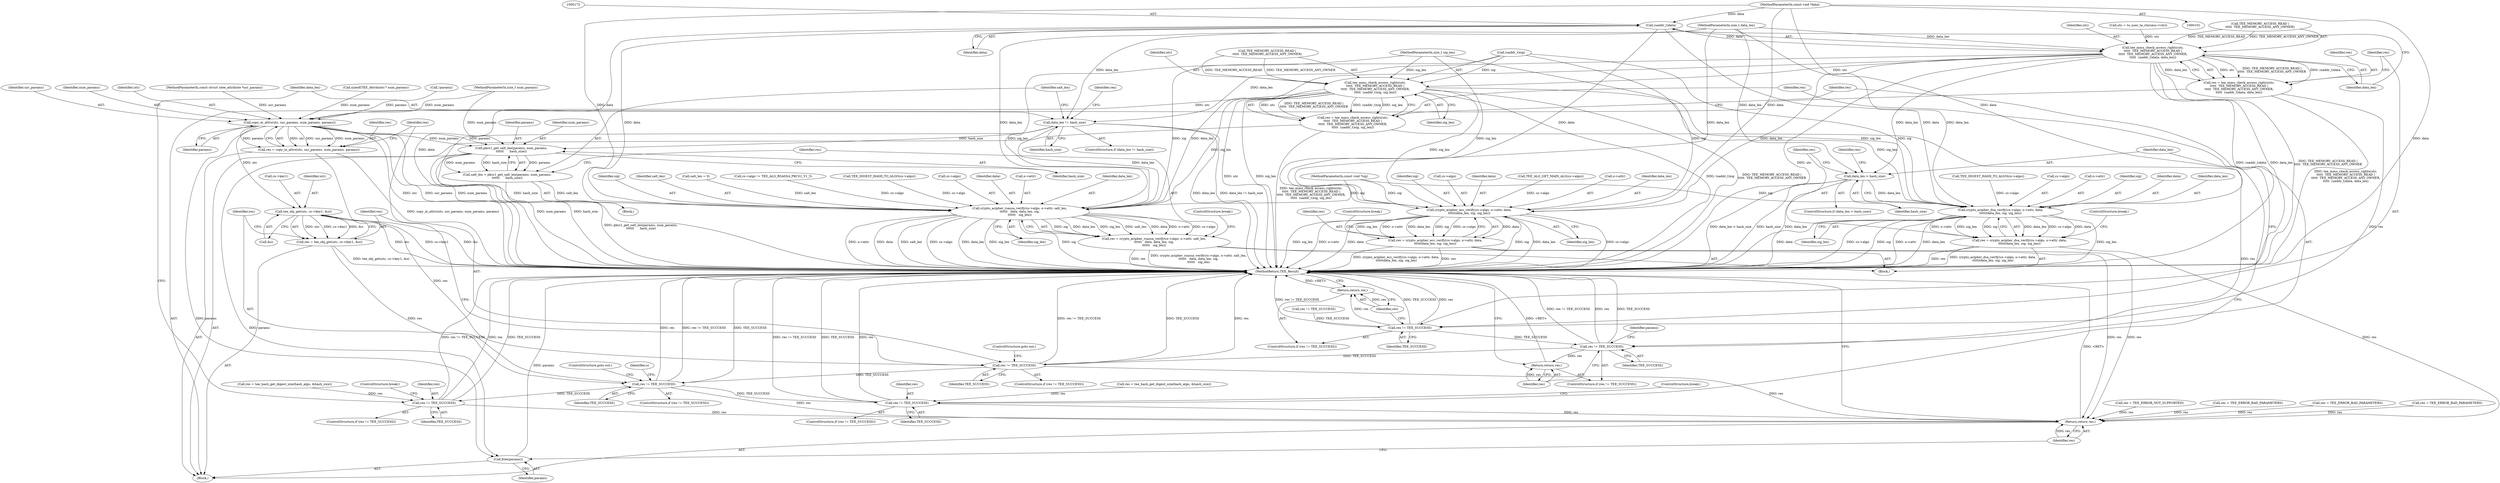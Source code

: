 digraph "0_optee_os_70697bf3c5dc3d201341b01a1a8e5bc6d2fb48f8_0@pointer" {
"1000105" [label="(MethodParameterIn,const void *data)"];
"1000171" [label="(Call,(uaddr_t)data)"];
"1000166" [label="(Call,tee_mmu_check_access_rights(utc,\n\t\t\t\t\t  TEE_MEMORY_ACCESS_READ |\n\t\t\t\t\t  TEE_MEMORY_ACCESS_ANY_OWNER,\n\t\t\t\t\t  (uaddr_t)data, data_len))"];
"1000164" [label="(Call,res = tee_mmu_check_access_rights(utc,\n\t\t\t\t\t  TEE_MEMORY_ACCESS_READ |\n\t\t\t\t\t  TEE_MEMORY_ACCESS_ANY_OWNER,\n\t\t\t\t\t  (uaddr_t)data, data_len))"];
"1000176" [label="(Call,res != TEE_SUCCESS)"];
"1000179" [label="(Return,return res;)"];
"1000193" [label="(Call,res != TEE_SUCCESS)"];
"1000196" [label="(Return,return res;)"];
"1000218" [label="(Call,res != TEE_SUCCESS)"];
"1000232" [label="(Call,res != TEE_SUCCESS)"];
"1000278" [label="(Call,res != TEE_SUCCESS)"];
"1000375" [label="(Return,return res;)"];
"1000326" [label="(Call,res != TEE_SUCCESS)"];
"1000183" [label="(Call,tee_mmu_check_access_rights(utc,\n\t\t\t\t\t  TEE_MEMORY_ACCESS_READ |\n\t\t\t\t\t  TEE_MEMORY_ACCESS_ANY_OWNER,\n\t\t\t\t\t  (uaddr_t)sig, sig_len))"];
"1000181" [label="(Call,res = tee_mmu_check_access_rights(utc,\n\t\t\t\t\t  TEE_MEMORY_ACCESS_READ |\n\t\t\t\t\t  TEE_MEMORY_ACCESS_ANY_OWNER,\n\t\t\t\t\t  (uaddr_t)sig, sig_len))"];
"1000212" [label="(Call,copy_in_attrs(utc, usr_params, num_params, params))"];
"1000210" [label="(Call,res = copy_in_attrs(utc, usr_params, num_params, params))"];
"1000224" [label="(Call,tee_obj_get(utc, cs->key1, &o))"];
"1000222" [label="(Call,res = tee_obj_get(utc, cs->key1, &o))"];
"1000293" [label="(Call,pkcs1_get_salt_len(params, num_params,\n\t\t\t\t\t\t      hash_size))"];
"1000291" [label="(Call,salt_len = pkcs1_get_salt_len(params, num_params,\n\t\t\t\t\t\t      hash_size))"];
"1000299" [label="(Call,crypto_acipher_rsassa_verify(cs->algo, o->attr, salt_len,\n\t\t\t\t\t\t   data, data_len, sig,\n\t\t\t\t\t\t   sig_len))"];
"1000297" [label="(Call,res = crypto_acipher_rsassa_verify(cs->algo, o->attr, salt_len,\n\t\t\t\t\t\t   data, data_len, sig,\n\t\t\t\t\t\t   sig_len))"];
"1000373" [label="(Call,free(params))"];
"1000341" [label="(Call,crypto_acipher_dsa_verify(cs->algo, o->attr, data,\n\t\t\t\t\t\tdata_len, sig, sig_len))"];
"1000339" [label="(Call,res = crypto_acipher_dsa_verify(cs->algo, o->attr, data,\n\t\t\t\t\t\tdata_len, sig, sig_len))"];
"1000356" [label="(Call,crypto_acipher_ecc_verify(cs->algo, o->attr, data,\n\t\t\t\t\t\tdata_len, sig, sig_len))"];
"1000354" [label="(Call,res = crypto_acipher_ecc_verify(cs->algo, o->attr, data,\n\t\t\t\t\t\tdata_len, sig, sig_len))"];
"1000283" [label="(Call,data_len != hash_size)"];
"1000331" [label="(Call,data_len > hash_size)"];
"1000219" [label="(Identifier,res)"];
"1000264" [label="(Block,)"];
"1000211" [label="(Identifier,res)"];
"1000336" [label="(Identifier,res)"];
"1000293" [label="(Call,pkcs1_get_salt_len(params, num_params,\n\t\t\t\t\t\t      hash_size))"];
"1000339" [label="(Call,res = crypto_acipher_dsa_verify(cs->algo, o->attr, data,\n\t\t\t\t\t\tdata_len, sig, sig_len))"];
"1000216" [label="(Identifier,params)"];
"1000325" [label="(ControlStructure,if (res != TEE_SUCCESS))"];
"1000298" [label="(Identifier,res)"];
"1000105" [label="(MethodParameterIn,const void *data)"];
"1000333" [label="(Identifier,hash_size)"];
"1000167" [label="(Identifier,utc)"];
"1000201" [label="(Call,sizeof(TEE_Attribute) * num_params)"];
"1000224" [label="(Call,tee_obj_get(utc, cs->key1, &o))"];
"1000210" [label="(Call,res = copy_in_attrs(utc, usr_params, num_params, params))"];
"1000309" [label="(Identifier,sig)"];
"1000296" [label="(Identifier,hash_size)"];
"1000174" [label="(Identifier,data_len)"];
"1000315" [label="(Call,TEE_DIGEST_HASH_TO_ALGO(cs->algo))"];
"1000284" [label="(Identifier,data_len)"];
"1000332" [label="(Identifier,data_len)"];
"1000107" [label="(MethodParameterIn,const void *sig)"];
"1000177" [label="(Identifier,res)"];
"1000231" [label="(ControlStructure,if (res != TEE_SUCCESS))"];
"1000225" [label="(Identifier,utc)"];
"1000285" [label="(Identifier,hash_size)"];
"1000331" [label="(Call,data_len > hash_size)"];
"1000342" [label="(Call,cs->algo)"];
"1000179" [label="(Return,return res;)"];
"1000195" [label="(Identifier,TEE_SUCCESS)"];
"1000151" [label="(Call,res != TEE_SUCCESS)"];
"1000357" [label="(Call,cs->algo)"];
"1000306" [label="(Identifier,salt_len)"];
"1000193" [label="(Call,res != TEE_SUCCESS)"];
"1000369" [label="(Call,res = TEE_ERROR_NOT_SUPPORTED)"];
"1000291" [label="(Call,salt_len = pkcs1_get_salt_len(params, num_params,\n\t\t\t\t\t\t      hash_size))"];
"1000297" [label="(Call,res = crypto_acipher_rsassa_verify(cs->algo, o->attr, salt_len,\n\t\t\t\t\t\t   data, data_len, sig,\n\t\t\t\t\t\t   sig_len))"];
"1000311" [label="(ControlStructure,break;)"];
"1000294" [label="(Identifier,params)"];
"1000374" [label="(Identifier,params)"];
"1000235" [label="(ControlStructure,goto out;)"];
"1000212" [label="(Call,copy_in_attrs(utc, usr_params, num_params, params))"];
"1000345" [label="(Call,o->attr)"];
"1000283" [label="(Call,data_len != hash_size)"];
"1000366" [label="(Identifier,sig_len)"];
"1000288" [label="(Identifier,res)"];
"1000173" [label="(Identifier,data)"];
"1000206" [label="(Call,!params)"];
"1000226" [label="(Call,cs->key1)"];
"1000280" [label="(Identifier,TEE_SUCCESS)"];
"1000176" [label="(Call,res != TEE_SUCCESS)"];
"1000352" [label="(ControlStructure,break;)"];
"1000287" [label="(Call,res = TEE_ERROR_BAD_PARAMETERS)"];
"1000166" [label="(Call,tee_mmu_check_access_rights(utc,\n\t\t\t\t\t  TEE_MEMORY_ACCESS_READ |\n\t\t\t\t\t  TEE_MEMORY_ACCESS_ANY_OWNER,\n\t\t\t\t\t  (uaddr_t)data, data_len))"];
"1000354" [label="(Call,res = crypto_acipher_ecc_verify(cs->algo, o->attr, data,\n\t\t\t\t\t\tdata_len, sig, sig_len))"];
"1000136" [label="(Call,utc = to_user_ta_ctx(sess->ctx))"];
"1000299" [label="(Call,crypto_acipher_rsassa_verify(cs->algo, o->attr, salt_len,\n\t\t\t\t\t\t   data, data_len, sig,\n\t\t\t\t\t\t   sig_len))"];
"1000116" [label="(Call,salt_len = 0)"];
"1000376" [label="(Identifier,res)"];
"1000184" [label="(Identifier,utc)"];
"1000109" [label="(Block,)"];
"1000259" [label="(Call,cs->algo != TEE_ALG_RSASSA_PKCS1_V1_5)"];
"1000351" [label="(Identifier,sig_len)"];
"1000197" [label="(Identifier,res)"];
"1000108" [label="(MethodParameterIn,size_t sig_len)"];
"1000194" [label="(Identifier,res)"];
"1000214" [label="(Identifier,usr_params)"];
"1000367" [label="(ControlStructure,break;)"];
"1000335" [label="(Call,res = TEE_ERROR_BAD_PARAMETERS)"];
"1000217" [label="(ControlStructure,if (res != TEE_SUCCESS))"];
"1000350" [label="(Identifier,sig)"];
"1000183" [label="(Call,tee_mmu_check_access_rights(utc,\n\t\t\t\t\t  TEE_MEMORY_ACCESS_READ |\n\t\t\t\t\t  TEE_MEMORY_ACCESS_ANY_OWNER,\n\t\t\t\t\t  (uaddr_t)sig, sig_len))"];
"1000267" [label="(Call,TEE_DIGEST_HASH_TO_ALGO(cs->algo))"];
"1000232" [label="(Call,res != TEE_SUCCESS)"];
"1000271" [label="(Call,res = tee_hash_get_digest_size(hash_algo, &hash_size))"];
"1000310" [label="(Identifier,sig_len)"];
"1000165" [label="(Identifier,res)"];
"1000295" [label="(Identifier,num_params)"];
"1000282" [label="(ControlStructure,if (data_len != hash_size))"];
"1000300" [label="(Call,cs->algo)"];
"1000307" [label="(Identifier,data)"];
"1000328" [label="(Identifier,TEE_SUCCESS)"];
"1000363" [label="(Identifier,data)"];
"1000281" [label="(ControlStructure,break;)"];
"1000171" [label="(Call,(uaddr_t)data)"];
"1000326" [label="(Call,res != TEE_SUCCESS)"];
"1000247" [label="(Call,res = TEE_ERROR_BAD_PARAMETERS)"];
"1000303" [label="(Call,o->attr)"];
"1000292" [label="(Identifier,salt_len)"];
"1000215" [label="(Identifier,num_params)"];
"1000252" [label="(Call,TEE_ALG_GET_MAIN_ALG(cs->algo))"];
"1000168" [label="(Call,TEE_MEMORY_ACCESS_READ |\n\t\t\t\t\t  TEE_MEMORY_ACCESS_ANY_OWNER)"];
"1000308" [label="(Identifier,data_len)"];
"1000222" [label="(Call,res = tee_obj_get(utc, cs->key1, &o))"];
"1000355" [label="(Identifier,res)"];
"1000373" [label="(Call,free(params))"];
"1000340" [label="(Identifier,res)"];
"1000191" [label="(Identifier,sig_len)"];
"1000327" [label="(Identifier,res)"];
"1000319" [label="(Call,res = tee_hash_get_digest_size(hash_algo, &hash_size))"];
"1000348" [label="(Identifier,data)"];
"1000164" [label="(Call,res = tee_mmu_check_access_rights(utc,\n\t\t\t\t\t  TEE_MEMORY_ACCESS_READ |\n\t\t\t\t\t  TEE_MEMORY_ACCESS_ANY_OWNER,\n\t\t\t\t\t  (uaddr_t)data, data_len))"];
"1000377" [label="(MethodReturn,TEE_Result)"];
"1000360" [label="(Call,o->attr)"];
"1000221" [label="(ControlStructure,goto out;)"];
"1000199" [label="(Identifier,params)"];
"1000341" [label="(Call,crypto_acipher_dsa_verify(cs->algo, o->attr, data,\n\t\t\t\t\t\tdata_len, sig, sig_len))"];
"1000218" [label="(Call,res != TEE_SUCCESS)"];
"1000213" [label="(Identifier,utc)"];
"1000175" [label="(ControlStructure,if (res != TEE_SUCCESS))"];
"1000349" [label="(Identifier,data_len)"];
"1000106" [label="(MethodParameterIn,size_t data_len)"];
"1000356" [label="(Call,crypto_acipher_ecc_verify(cs->algo, o->attr, data,\n\t\t\t\t\t\tdata_len, sig, sig_len))"];
"1000364" [label="(Identifier,data_len)"];
"1000103" [label="(MethodParameterIn,const struct utee_attribute *usr_params)"];
"1000180" [label="(Identifier,res)"];
"1000256" [label="(Block,)"];
"1000104" [label="(MethodParameterIn,size_t num_params)"];
"1000241" [label="(Identifier,o)"];
"1000220" [label="(Identifier,TEE_SUCCESS)"];
"1000185" [label="(Call,TEE_MEMORY_ACCESS_READ |\n\t\t\t\t\t  TEE_MEMORY_ACCESS_ANY_OWNER)"];
"1000181" [label="(Call,res = tee_mmu_check_access_rights(utc,\n\t\t\t\t\t  TEE_MEMORY_ACCESS_READ |\n\t\t\t\t\t  TEE_MEMORY_ACCESS_ANY_OWNER,\n\t\t\t\t\t  (uaddr_t)sig, sig_len))"];
"1000233" [label="(Identifier,res)"];
"1000192" [label="(ControlStructure,if (res != TEE_SUCCESS))"];
"1000196" [label="(Return,return res;)"];
"1000188" [label="(Call,(uaddr_t)sig)"];
"1000223" [label="(Identifier,res)"];
"1000329" [label="(ControlStructure,break;)"];
"1000365" [label="(Identifier,sig)"];
"1000330" [label="(ControlStructure,if (data_len > hash_size))"];
"1000178" [label="(Identifier,TEE_SUCCESS)"];
"1000375" [label="(Return,return res;)"];
"1000278" [label="(Call,res != TEE_SUCCESS)"];
"1000182" [label="(Identifier,res)"];
"1000234" [label="(Identifier,TEE_SUCCESS)"];
"1000279" [label="(Identifier,res)"];
"1000277" [label="(ControlStructure,if (res != TEE_SUCCESS))"];
"1000229" [label="(Call,&o)"];
"1000105" -> "1000101"  [label="AST: "];
"1000105" -> "1000377"  [label="DDG: data"];
"1000105" -> "1000171"  [label="DDG: data"];
"1000105" -> "1000299"  [label="DDG: data"];
"1000105" -> "1000341"  [label="DDG: data"];
"1000105" -> "1000356"  [label="DDG: data"];
"1000171" -> "1000166"  [label="AST: "];
"1000171" -> "1000173"  [label="CFG: "];
"1000172" -> "1000171"  [label="AST: "];
"1000173" -> "1000171"  [label="AST: "];
"1000174" -> "1000171"  [label="CFG: "];
"1000171" -> "1000377"  [label="DDG: data"];
"1000171" -> "1000166"  [label="DDG: data"];
"1000171" -> "1000299"  [label="DDG: data"];
"1000171" -> "1000341"  [label="DDG: data"];
"1000171" -> "1000356"  [label="DDG: data"];
"1000166" -> "1000164"  [label="AST: "];
"1000166" -> "1000174"  [label="CFG: "];
"1000167" -> "1000166"  [label="AST: "];
"1000168" -> "1000166"  [label="AST: "];
"1000174" -> "1000166"  [label="AST: "];
"1000164" -> "1000166"  [label="CFG: "];
"1000166" -> "1000377"  [label="DDG: TEE_MEMORY_ACCESS_READ |\n\t\t\t\t\t  TEE_MEMORY_ACCESS_ANY_OWNER"];
"1000166" -> "1000377"  [label="DDG: utc"];
"1000166" -> "1000377"  [label="DDG: (uaddr_t)data"];
"1000166" -> "1000377"  [label="DDG: data_len"];
"1000166" -> "1000164"  [label="DDG: utc"];
"1000166" -> "1000164"  [label="DDG: TEE_MEMORY_ACCESS_READ |\n\t\t\t\t\t  TEE_MEMORY_ACCESS_ANY_OWNER"];
"1000166" -> "1000164"  [label="DDG: (uaddr_t)data"];
"1000166" -> "1000164"  [label="DDG: data_len"];
"1000136" -> "1000166"  [label="DDG: utc"];
"1000168" -> "1000166"  [label="DDG: TEE_MEMORY_ACCESS_READ"];
"1000168" -> "1000166"  [label="DDG: TEE_MEMORY_ACCESS_ANY_OWNER"];
"1000106" -> "1000166"  [label="DDG: data_len"];
"1000166" -> "1000183"  [label="DDG: utc"];
"1000166" -> "1000283"  [label="DDG: data_len"];
"1000166" -> "1000299"  [label="DDG: data_len"];
"1000166" -> "1000331"  [label="DDG: data_len"];
"1000166" -> "1000356"  [label="DDG: data_len"];
"1000164" -> "1000109"  [label="AST: "];
"1000165" -> "1000164"  [label="AST: "];
"1000177" -> "1000164"  [label="CFG: "];
"1000164" -> "1000377"  [label="DDG: tee_mmu_check_access_rights(utc,\n\t\t\t\t\t  TEE_MEMORY_ACCESS_READ |\n\t\t\t\t\t  TEE_MEMORY_ACCESS_ANY_OWNER,\n\t\t\t\t\t  (uaddr_t)data, data_len)"];
"1000164" -> "1000176"  [label="DDG: res"];
"1000176" -> "1000175"  [label="AST: "];
"1000176" -> "1000178"  [label="CFG: "];
"1000177" -> "1000176"  [label="AST: "];
"1000178" -> "1000176"  [label="AST: "];
"1000180" -> "1000176"  [label="CFG: "];
"1000182" -> "1000176"  [label="CFG: "];
"1000176" -> "1000377"  [label="DDG: TEE_SUCCESS"];
"1000176" -> "1000377"  [label="DDG: res != TEE_SUCCESS"];
"1000176" -> "1000377"  [label="DDG: res"];
"1000151" -> "1000176"  [label="DDG: TEE_SUCCESS"];
"1000176" -> "1000179"  [label="DDG: res"];
"1000176" -> "1000193"  [label="DDG: TEE_SUCCESS"];
"1000179" -> "1000175"  [label="AST: "];
"1000179" -> "1000180"  [label="CFG: "];
"1000180" -> "1000179"  [label="AST: "];
"1000377" -> "1000179"  [label="CFG: "];
"1000179" -> "1000377"  [label="DDG: <RET>"];
"1000180" -> "1000179"  [label="DDG: res"];
"1000193" -> "1000192"  [label="AST: "];
"1000193" -> "1000195"  [label="CFG: "];
"1000194" -> "1000193"  [label="AST: "];
"1000195" -> "1000193"  [label="AST: "];
"1000197" -> "1000193"  [label="CFG: "];
"1000199" -> "1000193"  [label="CFG: "];
"1000193" -> "1000377"  [label="DDG: res"];
"1000193" -> "1000377"  [label="DDG: TEE_SUCCESS"];
"1000193" -> "1000377"  [label="DDG: res != TEE_SUCCESS"];
"1000181" -> "1000193"  [label="DDG: res"];
"1000193" -> "1000196"  [label="DDG: res"];
"1000193" -> "1000218"  [label="DDG: TEE_SUCCESS"];
"1000196" -> "1000192"  [label="AST: "];
"1000196" -> "1000197"  [label="CFG: "];
"1000197" -> "1000196"  [label="AST: "];
"1000377" -> "1000196"  [label="CFG: "];
"1000196" -> "1000377"  [label="DDG: <RET>"];
"1000197" -> "1000196"  [label="DDG: res"];
"1000218" -> "1000217"  [label="AST: "];
"1000218" -> "1000220"  [label="CFG: "];
"1000219" -> "1000218"  [label="AST: "];
"1000220" -> "1000218"  [label="AST: "];
"1000221" -> "1000218"  [label="CFG: "];
"1000223" -> "1000218"  [label="CFG: "];
"1000218" -> "1000377"  [label="DDG: res"];
"1000218" -> "1000377"  [label="DDG: res != TEE_SUCCESS"];
"1000218" -> "1000377"  [label="DDG: TEE_SUCCESS"];
"1000210" -> "1000218"  [label="DDG: res"];
"1000218" -> "1000232"  [label="DDG: TEE_SUCCESS"];
"1000218" -> "1000375"  [label="DDG: res"];
"1000232" -> "1000231"  [label="AST: "];
"1000232" -> "1000234"  [label="CFG: "];
"1000233" -> "1000232"  [label="AST: "];
"1000234" -> "1000232"  [label="AST: "];
"1000235" -> "1000232"  [label="CFG: "];
"1000241" -> "1000232"  [label="CFG: "];
"1000232" -> "1000377"  [label="DDG: res"];
"1000232" -> "1000377"  [label="DDG: res != TEE_SUCCESS"];
"1000232" -> "1000377"  [label="DDG: TEE_SUCCESS"];
"1000222" -> "1000232"  [label="DDG: res"];
"1000232" -> "1000278"  [label="DDG: TEE_SUCCESS"];
"1000232" -> "1000326"  [label="DDG: TEE_SUCCESS"];
"1000232" -> "1000375"  [label="DDG: res"];
"1000278" -> "1000277"  [label="AST: "];
"1000278" -> "1000280"  [label="CFG: "];
"1000279" -> "1000278"  [label="AST: "];
"1000280" -> "1000278"  [label="AST: "];
"1000281" -> "1000278"  [label="CFG: "];
"1000284" -> "1000278"  [label="CFG: "];
"1000278" -> "1000377"  [label="DDG: TEE_SUCCESS"];
"1000278" -> "1000377"  [label="DDG: res != TEE_SUCCESS"];
"1000278" -> "1000377"  [label="DDG: res"];
"1000271" -> "1000278"  [label="DDG: res"];
"1000278" -> "1000375"  [label="DDG: res"];
"1000375" -> "1000109"  [label="AST: "];
"1000375" -> "1000376"  [label="CFG: "];
"1000376" -> "1000375"  [label="AST: "];
"1000377" -> "1000375"  [label="CFG: "];
"1000375" -> "1000377"  [label="DDG: <RET>"];
"1000376" -> "1000375"  [label="DDG: res"];
"1000247" -> "1000375"  [label="DDG: res"];
"1000297" -> "1000375"  [label="DDG: res"];
"1000335" -> "1000375"  [label="DDG: res"];
"1000369" -> "1000375"  [label="DDG: res"];
"1000339" -> "1000375"  [label="DDG: res"];
"1000287" -> "1000375"  [label="DDG: res"];
"1000326" -> "1000375"  [label="DDG: res"];
"1000354" -> "1000375"  [label="DDG: res"];
"1000326" -> "1000325"  [label="AST: "];
"1000326" -> "1000328"  [label="CFG: "];
"1000327" -> "1000326"  [label="AST: "];
"1000328" -> "1000326"  [label="AST: "];
"1000329" -> "1000326"  [label="CFG: "];
"1000332" -> "1000326"  [label="CFG: "];
"1000326" -> "1000377"  [label="DDG: res != TEE_SUCCESS"];
"1000326" -> "1000377"  [label="DDG: TEE_SUCCESS"];
"1000326" -> "1000377"  [label="DDG: res"];
"1000319" -> "1000326"  [label="DDG: res"];
"1000183" -> "1000181"  [label="AST: "];
"1000183" -> "1000191"  [label="CFG: "];
"1000184" -> "1000183"  [label="AST: "];
"1000185" -> "1000183"  [label="AST: "];
"1000188" -> "1000183"  [label="AST: "];
"1000191" -> "1000183"  [label="AST: "];
"1000181" -> "1000183"  [label="CFG: "];
"1000183" -> "1000377"  [label="DDG: (uaddr_t)sig"];
"1000183" -> "1000377"  [label="DDG: TEE_MEMORY_ACCESS_READ |\n\t\t\t\t\t  TEE_MEMORY_ACCESS_ANY_OWNER"];
"1000183" -> "1000377"  [label="DDG: utc"];
"1000183" -> "1000377"  [label="DDG: sig_len"];
"1000183" -> "1000181"  [label="DDG: utc"];
"1000183" -> "1000181"  [label="DDG: TEE_MEMORY_ACCESS_READ |\n\t\t\t\t\t  TEE_MEMORY_ACCESS_ANY_OWNER"];
"1000183" -> "1000181"  [label="DDG: (uaddr_t)sig"];
"1000183" -> "1000181"  [label="DDG: sig_len"];
"1000185" -> "1000183"  [label="DDG: TEE_MEMORY_ACCESS_READ"];
"1000185" -> "1000183"  [label="DDG: TEE_MEMORY_ACCESS_ANY_OWNER"];
"1000188" -> "1000183"  [label="DDG: sig"];
"1000108" -> "1000183"  [label="DDG: sig_len"];
"1000183" -> "1000212"  [label="DDG: utc"];
"1000183" -> "1000299"  [label="DDG: sig_len"];
"1000183" -> "1000341"  [label="DDG: sig_len"];
"1000183" -> "1000356"  [label="DDG: sig_len"];
"1000181" -> "1000109"  [label="AST: "];
"1000182" -> "1000181"  [label="AST: "];
"1000194" -> "1000181"  [label="CFG: "];
"1000181" -> "1000377"  [label="DDG: tee_mmu_check_access_rights(utc,\n\t\t\t\t\t  TEE_MEMORY_ACCESS_READ |\n\t\t\t\t\t  TEE_MEMORY_ACCESS_ANY_OWNER,\n\t\t\t\t\t  (uaddr_t)sig, sig_len)"];
"1000212" -> "1000210"  [label="AST: "];
"1000212" -> "1000216"  [label="CFG: "];
"1000213" -> "1000212"  [label="AST: "];
"1000214" -> "1000212"  [label="AST: "];
"1000215" -> "1000212"  [label="AST: "];
"1000216" -> "1000212"  [label="AST: "];
"1000210" -> "1000212"  [label="CFG: "];
"1000212" -> "1000377"  [label="DDG: usr_params"];
"1000212" -> "1000377"  [label="DDG: utc"];
"1000212" -> "1000377"  [label="DDG: num_params"];
"1000212" -> "1000210"  [label="DDG: utc"];
"1000212" -> "1000210"  [label="DDG: usr_params"];
"1000212" -> "1000210"  [label="DDG: num_params"];
"1000212" -> "1000210"  [label="DDG: params"];
"1000103" -> "1000212"  [label="DDG: usr_params"];
"1000201" -> "1000212"  [label="DDG: num_params"];
"1000104" -> "1000212"  [label="DDG: num_params"];
"1000206" -> "1000212"  [label="DDG: params"];
"1000212" -> "1000224"  [label="DDG: utc"];
"1000212" -> "1000293"  [label="DDG: params"];
"1000212" -> "1000293"  [label="DDG: num_params"];
"1000212" -> "1000373"  [label="DDG: params"];
"1000210" -> "1000109"  [label="AST: "];
"1000211" -> "1000210"  [label="AST: "];
"1000219" -> "1000210"  [label="CFG: "];
"1000210" -> "1000377"  [label="DDG: copy_in_attrs(utc, usr_params, num_params, params)"];
"1000224" -> "1000222"  [label="AST: "];
"1000224" -> "1000229"  [label="CFG: "];
"1000225" -> "1000224"  [label="AST: "];
"1000226" -> "1000224"  [label="AST: "];
"1000229" -> "1000224"  [label="AST: "];
"1000222" -> "1000224"  [label="CFG: "];
"1000224" -> "1000377"  [label="DDG: utc"];
"1000224" -> "1000377"  [label="DDG: cs->key1"];
"1000224" -> "1000377"  [label="DDG: &o"];
"1000224" -> "1000222"  [label="DDG: utc"];
"1000224" -> "1000222"  [label="DDG: cs->key1"];
"1000224" -> "1000222"  [label="DDG: &o"];
"1000222" -> "1000109"  [label="AST: "];
"1000223" -> "1000222"  [label="AST: "];
"1000233" -> "1000222"  [label="CFG: "];
"1000222" -> "1000377"  [label="DDG: tee_obj_get(utc, cs->key1, &o)"];
"1000293" -> "1000291"  [label="AST: "];
"1000293" -> "1000296"  [label="CFG: "];
"1000294" -> "1000293"  [label="AST: "];
"1000295" -> "1000293"  [label="AST: "];
"1000296" -> "1000293"  [label="AST: "];
"1000291" -> "1000293"  [label="CFG: "];
"1000293" -> "1000377"  [label="DDG: hash_size"];
"1000293" -> "1000377"  [label="DDG: num_params"];
"1000293" -> "1000291"  [label="DDG: params"];
"1000293" -> "1000291"  [label="DDG: num_params"];
"1000293" -> "1000291"  [label="DDG: hash_size"];
"1000104" -> "1000293"  [label="DDG: num_params"];
"1000283" -> "1000293"  [label="DDG: hash_size"];
"1000293" -> "1000373"  [label="DDG: params"];
"1000291" -> "1000264"  [label="AST: "];
"1000292" -> "1000291"  [label="AST: "];
"1000298" -> "1000291"  [label="CFG: "];
"1000291" -> "1000377"  [label="DDG: pkcs1_get_salt_len(params, num_params,\n\t\t\t\t\t\t      hash_size)"];
"1000291" -> "1000299"  [label="DDG: salt_len"];
"1000299" -> "1000297"  [label="AST: "];
"1000299" -> "1000310"  [label="CFG: "];
"1000300" -> "1000299"  [label="AST: "];
"1000303" -> "1000299"  [label="AST: "];
"1000306" -> "1000299"  [label="AST: "];
"1000307" -> "1000299"  [label="AST: "];
"1000308" -> "1000299"  [label="AST: "];
"1000309" -> "1000299"  [label="AST: "];
"1000310" -> "1000299"  [label="AST: "];
"1000297" -> "1000299"  [label="CFG: "];
"1000299" -> "1000377"  [label="DDG: sig_len"];
"1000299" -> "1000377"  [label="DDG: sig"];
"1000299" -> "1000377"  [label="DDG: o->attr"];
"1000299" -> "1000377"  [label="DDG: data"];
"1000299" -> "1000377"  [label="DDG: salt_len"];
"1000299" -> "1000377"  [label="DDG: cs->algo"];
"1000299" -> "1000377"  [label="DDG: data_len"];
"1000299" -> "1000297"  [label="DDG: sig"];
"1000299" -> "1000297"  [label="DDG: data_len"];
"1000299" -> "1000297"  [label="DDG: sig_len"];
"1000299" -> "1000297"  [label="DDG: salt_len"];
"1000299" -> "1000297"  [label="DDG: data"];
"1000299" -> "1000297"  [label="DDG: o->attr"];
"1000299" -> "1000297"  [label="DDG: cs->algo"];
"1000259" -> "1000299"  [label="DDG: cs->algo"];
"1000267" -> "1000299"  [label="DDG: cs->algo"];
"1000116" -> "1000299"  [label="DDG: salt_len"];
"1000283" -> "1000299"  [label="DDG: data_len"];
"1000106" -> "1000299"  [label="DDG: data_len"];
"1000188" -> "1000299"  [label="DDG: sig"];
"1000107" -> "1000299"  [label="DDG: sig"];
"1000108" -> "1000299"  [label="DDG: sig_len"];
"1000297" -> "1000256"  [label="AST: "];
"1000298" -> "1000297"  [label="AST: "];
"1000311" -> "1000297"  [label="CFG: "];
"1000297" -> "1000377"  [label="DDG: res"];
"1000297" -> "1000377"  [label="DDG: crypto_acipher_rsassa_verify(cs->algo, o->attr, salt_len,\n\t\t\t\t\t\t   data, data_len, sig,\n\t\t\t\t\t\t   sig_len)"];
"1000373" -> "1000109"  [label="AST: "];
"1000373" -> "1000374"  [label="CFG: "];
"1000374" -> "1000373"  [label="AST: "];
"1000376" -> "1000373"  [label="CFG: "];
"1000373" -> "1000377"  [label="DDG: params"];
"1000341" -> "1000339"  [label="AST: "];
"1000341" -> "1000351"  [label="CFG: "];
"1000342" -> "1000341"  [label="AST: "];
"1000345" -> "1000341"  [label="AST: "];
"1000348" -> "1000341"  [label="AST: "];
"1000349" -> "1000341"  [label="AST: "];
"1000350" -> "1000341"  [label="AST: "];
"1000351" -> "1000341"  [label="AST: "];
"1000339" -> "1000341"  [label="CFG: "];
"1000341" -> "1000377"  [label="DDG: data_len"];
"1000341" -> "1000377"  [label="DDG: sig_len"];
"1000341" -> "1000377"  [label="DDG: data"];
"1000341" -> "1000377"  [label="DDG: cs->algo"];
"1000341" -> "1000377"  [label="DDG: sig"];
"1000341" -> "1000377"  [label="DDG: o->attr"];
"1000341" -> "1000339"  [label="DDG: data_len"];
"1000341" -> "1000339"  [label="DDG: cs->algo"];
"1000341" -> "1000339"  [label="DDG: data"];
"1000341" -> "1000339"  [label="DDG: o->attr"];
"1000341" -> "1000339"  [label="DDG: sig_len"];
"1000341" -> "1000339"  [label="DDG: sig"];
"1000315" -> "1000341"  [label="DDG: cs->algo"];
"1000331" -> "1000341"  [label="DDG: data_len"];
"1000106" -> "1000341"  [label="DDG: data_len"];
"1000188" -> "1000341"  [label="DDG: sig"];
"1000107" -> "1000341"  [label="DDG: sig"];
"1000108" -> "1000341"  [label="DDG: sig_len"];
"1000339" -> "1000256"  [label="AST: "];
"1000340" -> "1000339"  [label="AST: "];
"1000352" -> "1000339"  [label="CFG: "];
"1000339" -> "1000377"  [label="DDG: res"];
"1000339" -> "1000377"  [label="DDG: crypto_acipher_dsa_verify(cs->algo, o->attr, data,\n\t\t\t\t\t\tdata_len, sig, sig_len)"];
"1000356" -> "1000354"  [label="AST: "];
"1000356" -> "1000366"  [label="CFG: "];
"1000357" -> "1000356"  [label="AST: "];
"1000360" -> "1000356"  [label="AST: "];
"1000363" -> "1000356"  [label="AST: "];
"1000364" -> "1000356"  [label="AST: "];
"1000365" -> "1000356"  [label="AST: "];
"1000366" -> "1000356"  [label="AST: "];
"1000354" -> "1000356"  [label="CFG: "];
"1000356" -> "1000377"  [label="DDG: sig"];
"1000356" -> "1000377"  [label="DDG: data_len"];
"1000356" -> "1000377"  [label="DDG: cs->algo"];
"1000356" -> "1000377"  [label="DDG: sig_len"];
"1000356" -> "1000377"  [label="DDG: o->attr"];
"1000356" -> "1000377"  [label="DDG: data"];
"1000356" -> "1000354"  [label="DDG: data"];
"1000356" -> "1000354"  [label="DDG: sig_len"];
"1000356" -> "1000354"  [label="DDG: o->attr"];
"1000356" -> "1000354"  [label="DDG: data_len"];
"1000356" -> "1000354"  [label="DDG: sig"];
"1000356" -> "1000354"  [label="DDG: cs->algo"];
"1000252" -> "1000356"  [label="DDG: cs->algo"];
"1000106" -> "1000356"  [label="DDG: data_len"];
"1000188" -> "1000356"  [label="DDG: sig"];
"1000107" -> "1000356"  [label="DDG: sig"];
"1000108" -> "1000356"  [label="DDG: sig_len"];
"1000354" -> "1000256"  [label="AST: "];
"1000355" -> "1000354"  [label="AST: "];
"1000367" -> "1000354"  [label="CFG: "];
"1000354" -> "1000377"  [label="DDG: crypto_acipher_ecc_verify(cs->algo, o->attr, data,\n\t\t\t\t\t\tdata_len, sig, sig_len)"];
"1000354" -> "1000377"  [label="DDG: res"];
"1000283" -> "1000282"  [label="AST: "];
"1000283" -> "1000285"  [label="CFG: "];
"1000284" -> "1000283"  [label="AST: "];
"1000285" -> "1000283"  [label="AST: "];
"1000288" -> "1000283"  [label="CFG: "];
"1000292" -> "1000283"  [label="CFG: "];
"1000283" -> "1000377"  [label="DDG: hash_size"];
"1000283" -> "1000377"  [label="DDG: data_len"];
"1000283" -> "1000377"  [label="DDG: data_len != hash_size"];
"1000106" -> "1000283"  [label="DDG: data_len"];
"1000331" -> "1000330"  [label="AST: "];
"1000331" -> "1000333"  [label="CFG: "];
"1000332" -> "1000331"  [label="AST: "];
"1000333" -> "1000331"  [label="AST: "];
"1000336" -> "1000331"  [label="CFG: "];
"1000340" -> "1000331"  [label="CFG: "];
"1000331" -> "1000377"  [label="DDG: data_len > hash_size"];
"1000331" -> "1000377"  [label="DDG: hash_size"];
"1000331" -> "1000377"  [label="DDG: data_len"];
"1000106" -> "1000331"  [label="DDG: data_len"];
}
